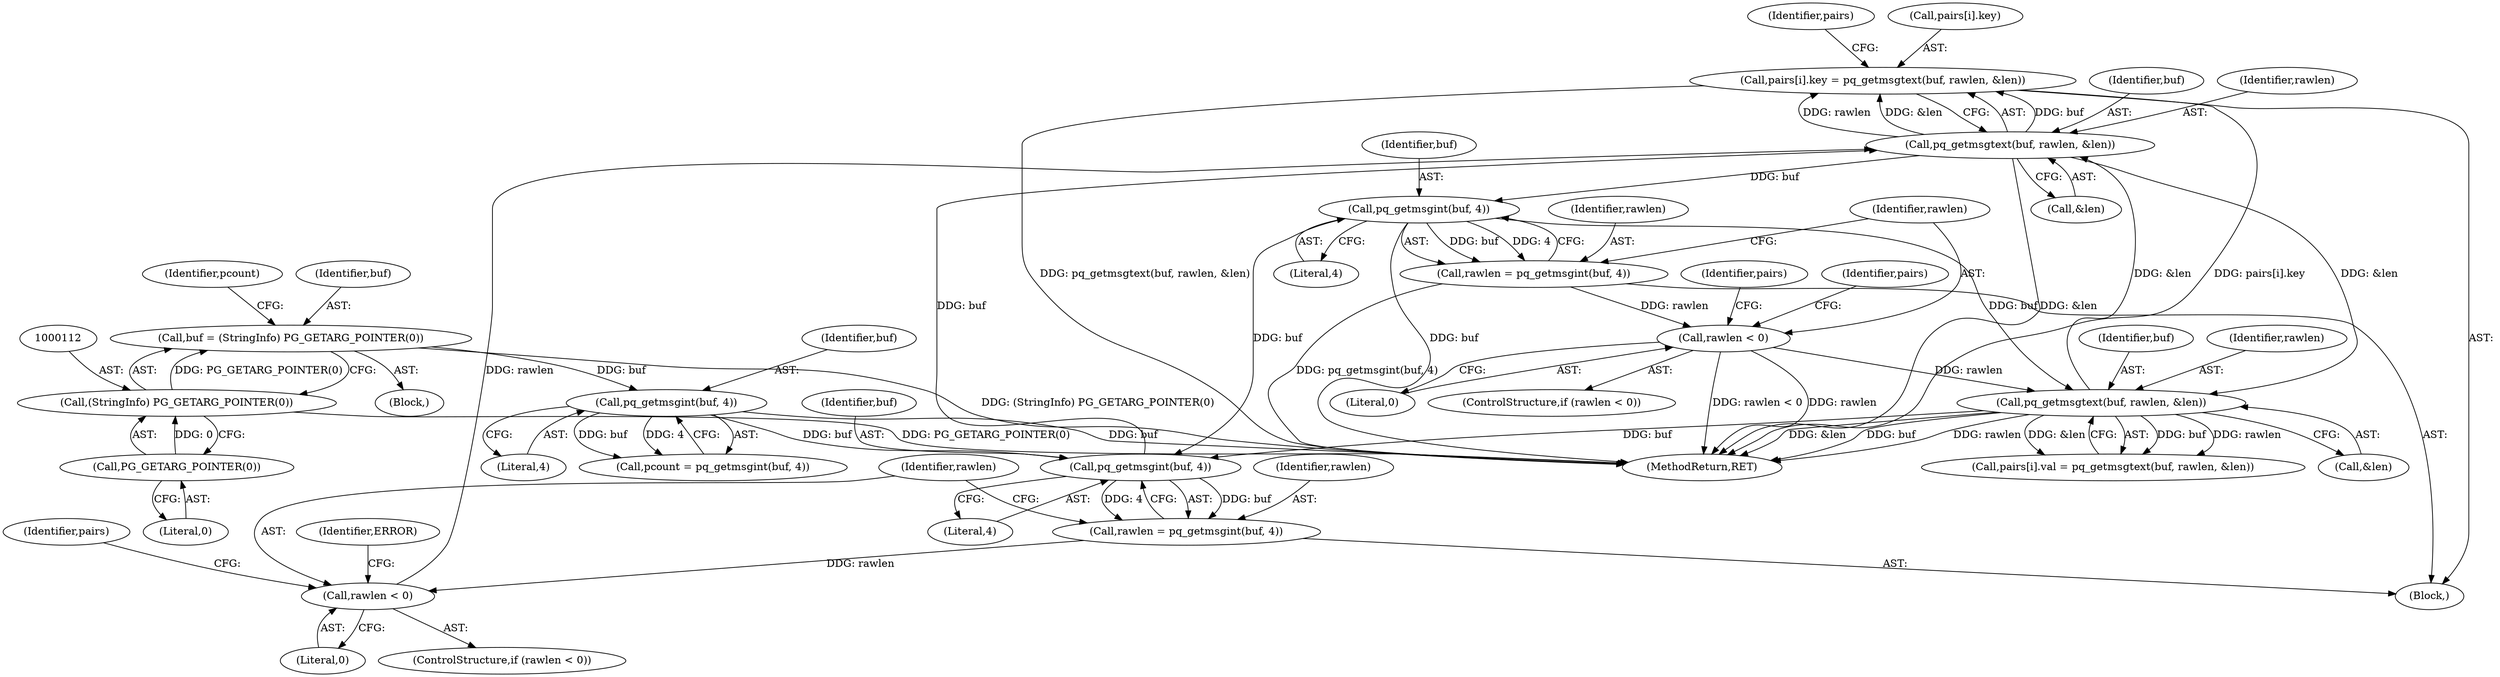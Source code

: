 digraph "0_postgres_31400a673325147e1205326008e32135a78b4d8a_2@array" {
"1000193" [label="(Call,pairs[i].key = pq_getmsgtext(buf, rawlen, &len))"];
"1000199" [label="(Call,pq_getmsgtext(buf, rawlen, &len))"];
"1000178" [label="(Call,pq_getmsgint(buf, 4))"];
"1000258" [label="(Call,pq_getmsgtext(buf, rawlen, &len))"];
"1000221" [label="(Call,pq_getmsgint(buf, 4))"];
"1000225" [label="(Call,rawlen < 0)"];
"1000219" [label="(Call,rawlen = pq_getmsgint(buf, 4))"];
"1000117" [label="(Call,pq_getmsgint(buf, 4))"];
"1000109" [label="(Call,buf = (StringInfo) PG_GETARG_POINTER(0))"];
"1000111" [label="(Call,(StringInfo) PG_GETARG_POINTER(0))"];
"1000113" [label="(Call,PG_GETARG_POINTER(0))"];
"1000183" [label="(Call,rawlen < 0)"];
"1000176" [label="(Call,rawlen = pq_getmsgint(buf, 4))"];
"1000226" [label="(Identifier,rawlen)"];
"1000259" [label="(Identifier,buf)"];
"1000180" [label="(Literal,4)"];
"1000117" [label="(Call,pq_getmsgint(buf, 4))"];
"1000119" [label="(Literal,4)"];
"1000200" [label="(Identifier,buf)"];
"1000183" [label="(Call,rawlen < 0)"];
"1000110" [label="(Identifier,buf)"];
"1000115" [label="(Call,pcount = pq_getmsgint(buf, 4))"];
"1000227" [label="(Literal,0)"];
"1000118" [label="(Identifier,buf)"];
"1000261" [label="(Call,&len)"];
"1000176" [label="(Call,rawlen = pq_getmsgint(buf, 4))"];
"1000177" [label="(Identifier,rawlen)"];
"1000258" [label="(Call,pq_getmsgtext(buf, rawlen, &len))"];
"1000223" [label="(Literal,4)"];
"1000113" [label="(Call,PG_GETARG_POINTER(0))"];
"1000219" [label="(Call,rawlen = pq_getmsgint(buf, 4))"];
"1000232" [label="(Identifier,pairs)"];
"1000174" [label="(Block,)"];
"1000111" [label="(Call,(StringInfo) PG_GETARG_POINTER(0))"];
"1000222" [label="(Identifier,buf)"];
"1000185" [label="(Literal,0)"];
"1000260" [label="(Identifier,rawlen)"];
"1000252" [label="(Call,pairs[i].val = pq_getmsgtext(buf, rawlen, &len))"];
"1000202" [label="(Call,&len)"];
"1000221" [label="(Call,pq_getmsgint(buf, 4))"];
"1000220" [label="(Identifier,rawlen)"];
"1000184" [label="(Identifier,rawlen)"];
"1000193" [label="(Call,pairs[i].key = pq_getmsgtext(buf, rawlen, &len))"];
"1000187" [label="(Identifier,ERROR)"];
"1000207" [label="(Identifier,pairs)"];
"1000196" [label="(Identifier,pairs)"];
"1000199" [label="(Call,pq_getmsgtext(buf, rawlen, &len))"];
"1000225" [label="(Call,rawlen < 0)"];
"1000201" [label="(Identifier,rawlen)"];
"1000178" [label="(Call,pq_getmsgint(buf, 4))"];
"1000102" [label="(Block,)"];
"1000116" [label="(Identifier,pcount)"];
"1000114" [label="(Literal,0)"];
"1000224" [label="(ControlStructure,if (rawlen < 0))"];
"1000255" [label="(Identifier,pairs)"];
"1000109" [label="(Call,buf = (StringInfo) PG_GETARG_POINTER(0))"];
"1000182" [label="(ControlStructure,if (rawlen < 0))"];
"1000194" [label="(Call,pairs[i].key)"];
"1000179" [label="(Identifier,buf)"];
"1000293" [label="(MethodReturn,RET)"];
"1000193" -> "1000174"  [label="AST: "];
"1000193" -> "1000199"  [label="CFG: "];
"1000194" -> "1000193"  [label="AST: "];
"1000199" -> "1000193"  [label="AST: "];
"1000207" -> "1000193"  [label="CFG: "];
"1000193" -> "1000293"  [label="DDG: pq_getmsgtext(buf, rawlen, &len)"];
"1000193" -> "1000293"  [label="DDG: pairs[i].key"];
"1000199" -> "1000193"  [label="DDG: buf"];
"1000199" -> "1000193"  [label="DDG: rawlen"];
"1000199" -> "1000193"  [label="DDG: &len"];
"1000199" -> "1000202"  [label="CFG: "];
"1000200" -> "1000199"  [label="AST: "];
"1000201" -> "1000199"  [label="AST: "];
"1000202" -> "1000199"  [label="AST: "];
"1000199" -> "1000293"  [label="DDG: &len"];
"1000178" -> "1000199"  [label="DDG: buf"];
"1000183" -> "1000199"  [label="DDG: rawlen"];
"1000258" -> "1000199"  [label="DDG: &len"];
"1000199" -> "1000221"  [label="DDG: buf"];
"1000199" -> "1000258"  [label="DDG: &len"];
"1000178" -> "1000176"  [label="AST: "];
"1000178" -> "1000180"  [label="CFG: "];
"1000179" -> "1000178"  [label="AST: "];
"1000180" -> "1000178"  [label="AST: "];
"1000176" -> "1000178"  [label="CFG: "];
"1000178" -> "1000176"  [label="DDG: buf"];
"1000178" -> "1000176"  [label="DDG: 4"];
"1000258" -> "1000178"  [label="DDG: buf"];
"1000221" -> "1000178"  [label="DDG: buf"];
"1000117" -> "1000178"  [label="DDG: buf"];
"1000258" -> "1000252"  [label="AST: "];
"1000258" -> "1000261"  [label="CFG: "];
"1000259" -> "1000258"  [label="AST: "];
"1000260" -> "1000258"  [label="AST: "];
"1000261" -> "1000258"  [label="AST: "];
"1000252" -> "1000258"  [label="CFG: "];
"1000258" -> "1000293"  [label="DDG: buf"];
"1000258" -> "1000293"  [label="DDG: rawlen"];
"1000258" -> "1000293"  [label="DDG: &len"];
"1000258" -> "1000252"  [label="DDG: buf"];
"1000258" -> "1000252"  [label="DDG: rawlen"];
"1000258" -> "1000252"  [label="DDG: &len"];
"1000221" -> "1000258"  [label="DDG: buf"];
"1000225" -> "1000258"  [label="DDG: rawlen"];
"1000221" -> "1000219"  [label="AST: "];
"1000221" -> "1000223"  [label="CFG: "];
"1000222" -> "1000221"  [label="AST: "];
"1000223" -> "1000221"  [label="AST: "];
"1000219" -> "1000221"  [label="CFG: "];
"1000221" -> "1000293"  [label="DDG: buf"];
"1000221" -> "1000219"  [label="DDG: buf"];
"1000221" -> "1000219"  [label="DDG: 4"];
"1000225" -> "1000224"  [label="AST: "];
"1000225" -> "1000227"  [label="CFG: "];
"1000226" -> "1000225"  [label="AST: "];
"1000227" -> "1000225"  [label="AST: "];
"1000232" -> "1000225"  [label="CFG: "];
"1000255" -> "1000225"  [label="CFG: "];
"1000225" -> "1000293"  [label="DDG: rawlen < 0"];
"1000225" -> "1000293"  [label="DDG: rawlen"];
"1000219" -> "1000225"  [label="DDG: rawlen"];
"1000219" -> "1000174"  [label="AST: "];
"1000220" -> "1000219"  [label="AST: "];
"1000226" -> "1000219"  [label="CFG: "];
"1000219" -> "1000293"  [label="DDG: pq_getmsgint(buf, 4)"];
"1000117" -> "1000115"  [label="AST: "];
"1000117" -> "1000119"  [label="CFG: "];
"1000118" -> "1000117"  [label="AST: "];
"1000119" -> "1000117"  [label="AST: "];
"1000115" -> "1000117"  [label="CFG: "];
"1000117" -> "1000293"  [label="DDG: buf"];
"1000117" -> "1000115"  [label="DDG: buf"];
"1000117" -> "1000115"  [label="DDG: 4"];
"1000109" -> "1000117"  [label="DDG: buf"];
"1000109" -> "1000102"  [label="AST: "];
"1000109" -> "1000111"  [label="CFG: "];
"1000110" -> "1000109"  [label="AST: "];
"1000111" -> "1000109"  [label="AST: "];
"1000116" -> "1000109"  [label="CFG: "];
"1000109" -> "1000293"  [label="DDG: (StringInfo) PG_GETARG_POINTER(0)"];
"1000111" -> "1000109"  [label="DDG: PG_GETARG_POINTER(0)"];
"1000111" -> "1000113"  [label="CFG: "];
"1000112" -> "1000111"  [label="AST: "];
"1000113" -> "1000111"  [label="AST: "];
"1000111" -> "1000293"  [label="DDG: PG_GETARG_POINTER(0)"];
"1000113" -> "1000111"  [label="DDG: 0"];
"1000113" -> "1000114"  [label="CFG: "];
"1000114" -> "1000113"  [label="AST: "];
"1000183" -> "1000182"  [label="AST: "];
"1000183" -> "1000185"  [label="CFG: "];
"1000184" -> "1000183"  [label="AST: "];
"1000185" -> "1000183"  [label="AST: "];
"1000187" -> "1000183"  [label="CFG: "];
"1000196" -> "1000183"  [label="CFG: "];
"1000176" -> "1000183"  [label="DDG: rawlen"];
"1000176" -> "1000174"  [label="AST: "];
"1000177" -> "1000176"  [label="AST: "];
"1000184" -> "1000176"  [label="CFG: "];
}
